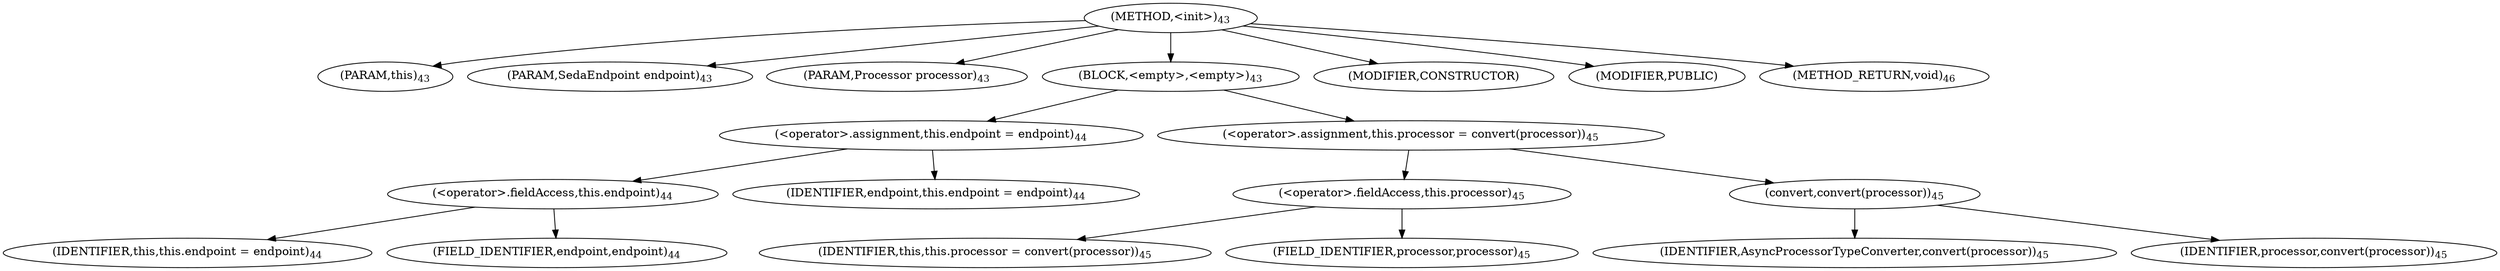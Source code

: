 digraph "&lt;init&gt;" {  
"27" [label = <(METHOD,&lt;init&gt;)<SUB>43</SUB>> ]
"4" [label = <(PARAM,this)<SUB>43</SUB>> ]
"28" [label = <(PARAM,SedaEndpoint endpoint)<SUB>43</SUB>> ]
"29" [label = <(PARAM,Processor processor)<SUB>43</SUB>> ]
"30" [label = <(BLOCK,&lt;empty&gt;,&lt;empty&gt;)<SUB>43</SUB>> ]
"31" [label = <(&lt;operator&gt;.assignment,this.endpoint = endpoint)<SUB>44</SUB>> ]
"32" [label = <(&lt;operator&gt;.fieldAccess,this.endpoint)<SUB>44</SUB>> ]
"3" [label = <(IDENTIFIER,this,this.endpoint = endpoint)<SUB>44</SUB>> ]
"33" [label = <(FIELD_IDENTIFIER,endpoint,endpoint)<SUB>44</SUB>> ]
"34" [label = <(IDENTIFIER,endpoint,this.endpoint = endpoint)<SUB>44</SUB>> ]
"35" [label = <(&lt;operator&gt;.assignment,this.processor = convert(processor))<SUB>45</SUB>> ]
"36" [label = <(&lt;operator&gt;.fieldAccess,this.processor)<SUB>45</SUB>> ]
"5" [label = <(IDENTIFIER,this,this.processor = convert(processor))<SUB>45</SUB>> ]
"37" [label = <(FIELD_IDENTIFIER,processor,processor)<SUB>45</SUB>> ]
"38" [label = <(convert,convert(processor))<SUB>45</SUB>> ]
"39" [label = <(IDENTIFIER,AsyncProcessorTypeConverter,convert(processor))<SUB>45</SUB>> ]
"40" [label = <(IDENTIFIER,processor,convert(processor))<SUB>45</SUB>> ]
"41" [label = <(MODIFIER,CONSTRUCTOR)> ]
"42" [label = <(MODIFIER,PUBLIC)> ]
"43" [label = <(METHOD_RETURN,void)<SUB>46</SUB>> ]
  "27" -> "4" 
  "27" -> "28" 
  "27" -> "29" 
  "27" -> "30" 
  "27" -> "41" 
  "27" -> "42" 
  "27" -> "43" 
  "30" -> "31" 
  "30" -> "35" 
  "31" -> "32" 
  "31" -> "34" 
  "32" -> "3" 
  "32" -> "33" 
  "35" -> "36" 
  "35" -> "38" 
  "36" -> "5" 
  "36" -> "37" 
  "38" -> "39" 
  "38" -> "40" 
}
